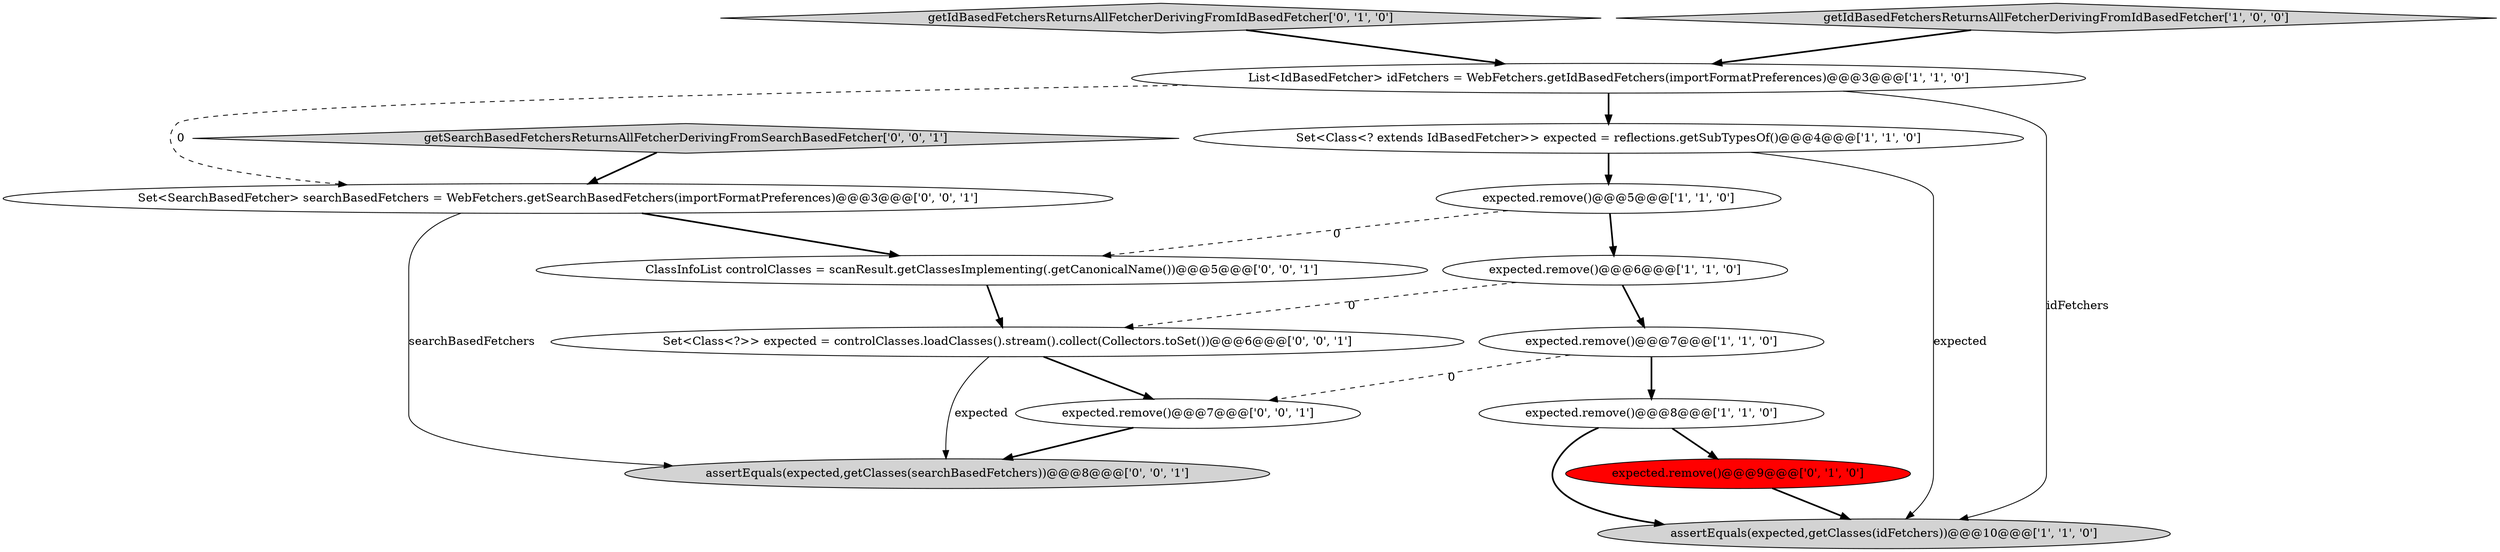 digraph {
7 [style = filled, label = "List<IdBasedFetcher> idFetchers = WebFetchers.getIdBasedFetchers(importFormatPreferences)@@@3@@@['1', '1', '0']", fillcolor = white, shape = ellipse image = "AAA0AAABBB1BBB"];
13 [style = filled, label = "assertEquals(expected,getClasses(searchBasedFetchers))@@@8@@@['0', '0', '1']", fillcolor = lightgray, shape = ellipse image = "AAA0AAABBB3BBB"];
8 [style = filled, label = "expected.remove()@@@9@@@['0', '1', '0']", fillcolor = red, shape = ellipse image = "AAA1AAABBB2BBB"];
3 [style = filled, label = "Set<Class<? extends IdBasedFetcher>> expected = reflections.getSubTypesOf()@@@4@@@['1', '1', '0']", fillcolor = white, shape = ellipse image = "AAA0AAABBB1BBB"];
14 [style = filled, label = "getSearchBasedFetchersReturnsAllFetcherDerivingFromSearchBasedFetcher['0', '0', '1']", fillcolor = lightgray, shape = diamond image = "AAA0AAABBB3BBB"];
15 [style = filled, label = "Set<SearchBasedFetcher> searchBasedFetchers = WebFetchers.getSearchBasedFetchers(importFormatPreferences)@@@3@@@['0', '0', '1']", fillcolor = white, shape = ellipse image = "AAA0AAABBB3BBB"];
11 [style = filled, label = "Set<Class<?>> expected = controlClasses.loadClasses().stream().collect(Collectors.toSet())@@@6@@@['0', '0', '1']", fillcolor = white, shape = ellipse image = "AAA0AAABBB3BBB"];
4 [style = filled, label = "expected.remove()@@@5@@@['1', '1', '0']", fillcolor = white, shape = ellipse image = "AAA0AAABBB1BBB"];
9 [style = filled, label = "getIdBasedFetchersReturnsAllFetcherDerivingFromIdBasedFetcher['0', '1', '0']", fillcolor = lightgray, shape = diamond image = "AAA0AAABBB2BBB"];
5 [style = filled, label = "expected.remove()@@@7@@@['1', '1', '0']", fillcolor = white, shape = ellipse image = "AAA0AAABBB1BBB"];
10 [style = filled, label = "ClassInfoList controlClasses = scanResult.getClassesImplementing(.getCanonicalName())@@@5@@@['0', '0', '1']", fillcolor = white, shape = ellipse image = "AAA0AAABBB3BBB"];
12 [style = filled, label = "expected.remove()@@@7@@@['0', '0', '1']", fillcolor = white, shape = ellipse image = "AAA0AAABBB3BBB"];
0 [style = filled, label = "assertEquals(expected,getClasses(idFetchers))@@@10@@@['1', '1', '0']", fillcolor = lightgray, shape = ellipse image = "AAA0AAABBB1BBB"];
2 [style = filled, label = "expected.remove()@@@8@@@['1', '1', '0']", fillcolor = white, shape = ellipse image = "AAA0AAABBB1BBB"];
1 [style = filled, label = "getIdBasedFetchersReturnsAllFetcherDerivingFromIdBasedFetcher['1', '0', '0']", fillcolor = lightgray, shape = diamond image = "AAA0AAABBB1BBB"];
6 [style = filled, label = "expected.remove()@@@6@@@['1', '1', '0']", fillcolor = white, shape = ellipse image = "AAA0AAABBB1BBB"];
15->10 [style = bold, label=""];
5->12 [style = dashed, label="0"];
4->6 [style = bold, label=""];
6->11 [style = dashed, label="0"];
11->12 [style = bold, label=""];
9->7 [style = bold, label=""];
3->4 [style = bold, label=""];
1->7 [style = bold, label=""];
7->3 [style = bold, label=""];
11->13 [style = solid, label="expected"];
3->0 [style = solid, label="expected"];
8->0 [style = bold, label=""];
12->13 [style = bold, label=""];
6->5 [style = bold, label=""];
5->2 [style = bold, label=""];
2->0 [style = bold, label=""];
7->15 [style = dashed, label="0"];
14->15 [style = bold, label=""];
7->0 [style = solid, label="idFetchers"];
15->13 [style = solid, label="searchBasedFetchers"];
4->10 [style = dashed, label="0"];
2->8 [style = bold, label=""];
10->11 [style = bold, label=""];
}
